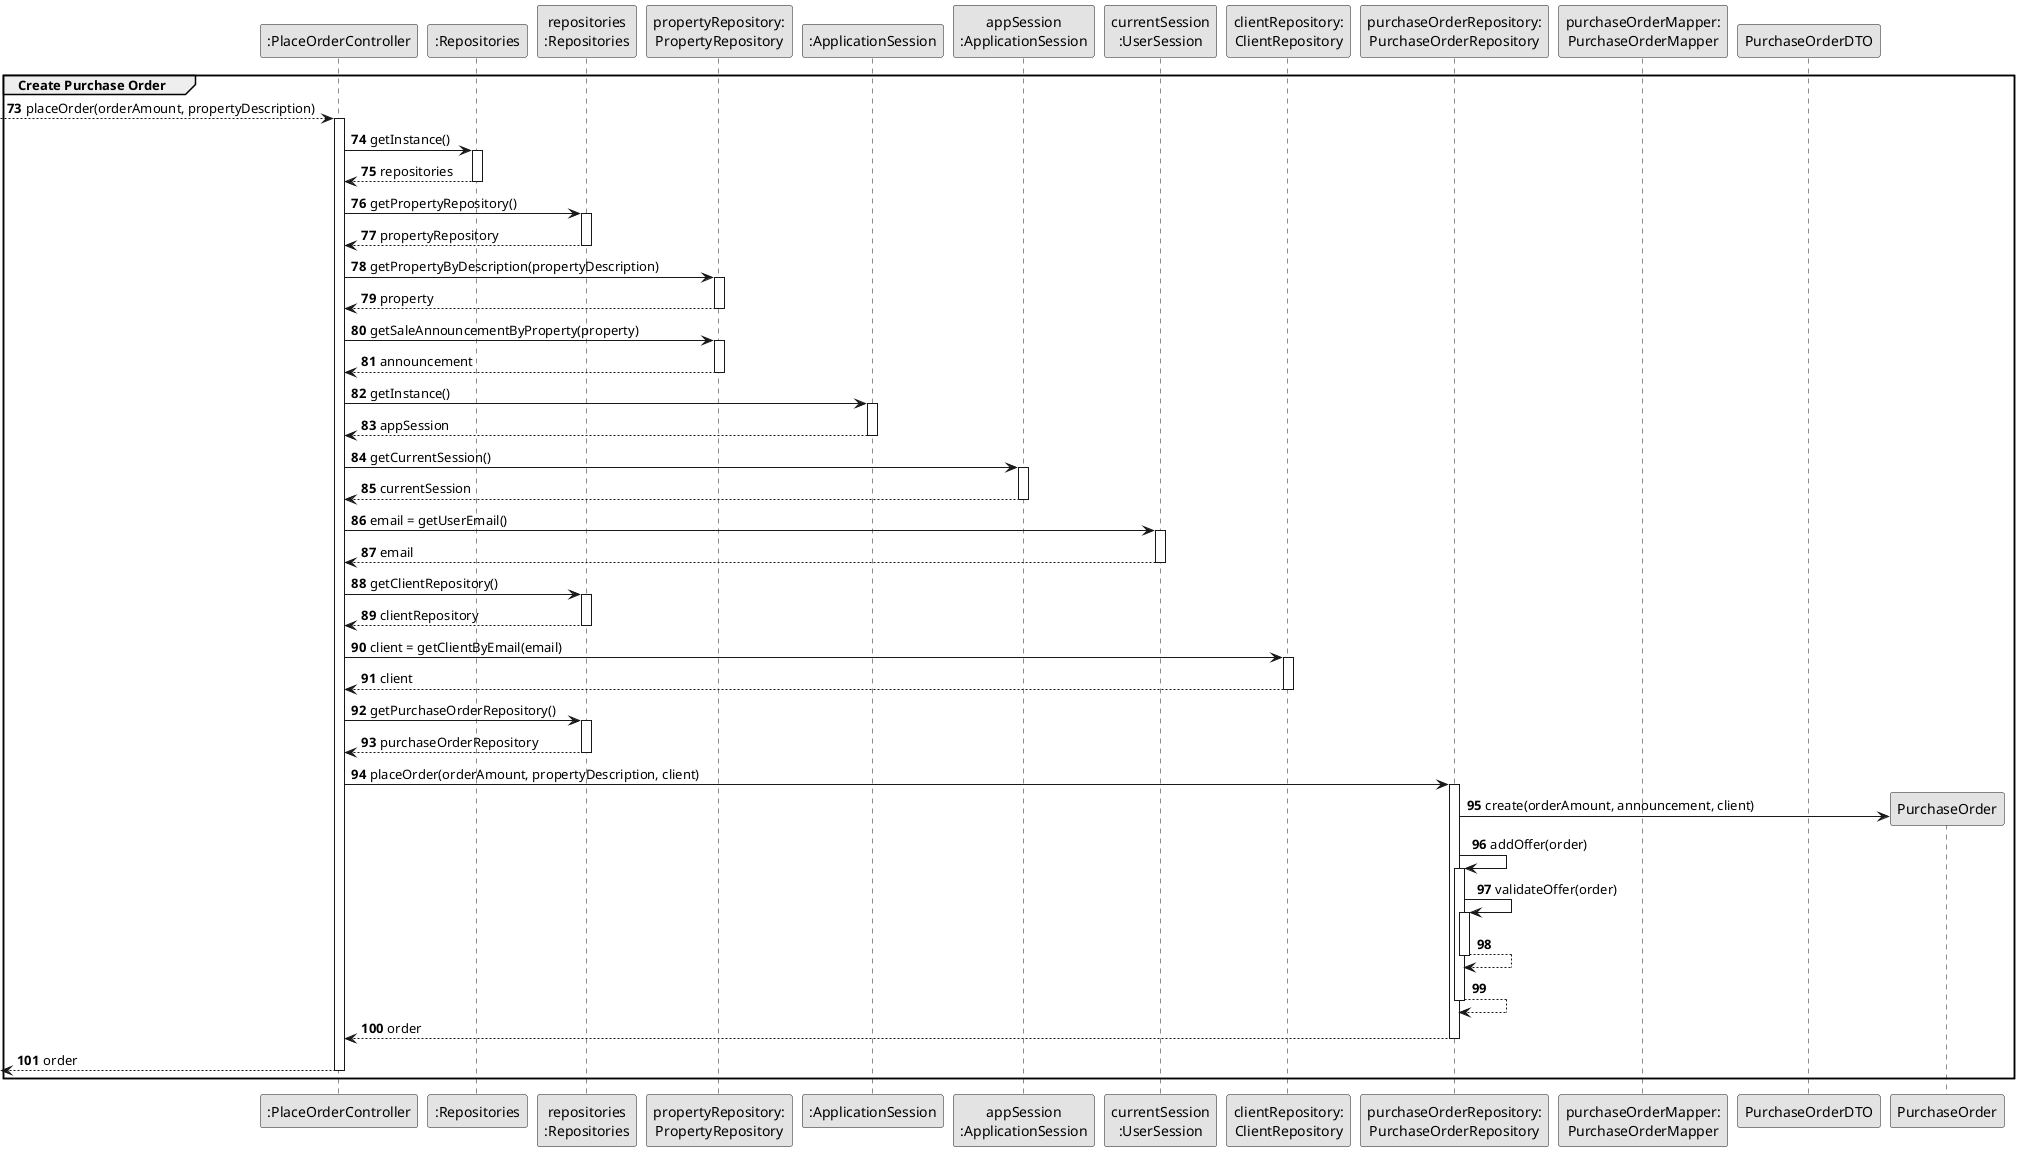 @startuml
skinparam monochrome true
skinparam packageStyle rectangle
skinparam shadowing false


autonumber 73

participant ":PlaceOrderController" as CTRL
participant ":Repositories" as RepositorySingleton
participant "repositories\n:Repositories" as PLAT
participant "propertyRepository:\nPropertyRepository" as PR
participant ":ApplicationSession" as _APP
participant "appSession\n:ApplicationSession" as APP
participant "currentSession\n:UserSession" as SESSION
participant "clientRepository:\nClientRepository" as CLI
participant "purchaseOrderRepository:\nPurchaseOrderRepository" as OR
participant "purchaseOrderMapper:\nPurchaseOrderMapper" as POMAP
participant "PurchaseOrderDTO" as PODTO
participant "PurchaseOrder" as OFF

group Create Purchase Order
        --> CTRL : placeOrder(orderAmount, propertyDescription)
                 activate CTRL

                     CTRL -> RepositorySingleton : getInstance()
                     activate RepositorySingleton

                         RepositorySingleton --> CTRL: repositories
                     deactivate RepositorySingleton

                     CTRL -> PLAT : getPropertyRepository()
                     activate PLAT

                         PLAT --> CTRL : propertyRepository
                     deactivate PLAT

                     CTRL -> PR : getPropertyByDescription(propertyDescription)
                     activate PR

                         PR --> CTRL : property
                     deactivate PR

                     CTRL -> PR : getSaleAnnouncementByProperty(property)
                     activate PR

                         PR --> CTRL : announcement
                     deactivate PR

                     CTRL -> _APP: getInstance()
                      activate _APP
                          _APP --> CTRL: appSession
                      deactivate _APP


                      CTRL -> APP: getCurrentSession()
                      activate APP

                          APP --> CTRL: currentSession
                      deactivate APP

                      CTRL -> SESSION: email = getUserEmail()
                      activate SESSION

                          SESSION --> CTRL: email
                      deactivate SESSION


                      CTRL -> PLAT : getClientRepository()
                      activate PLAT

                          PLAT --> CTRL : clientRepository
                      deactivate PLAT
                      CTRL -> CLI: client = getClientByEmail(email)
                      activate CLI

                          CLI --> CTRL : client
                      deactivate CLI
                     CTRL -> PLAT : getPurchaseOrderRepository()
                     activate PLAT

                         PLAT --> CTRL : purchaseOrderRepository
                     deactivate PLAT
                     CTRL -> OR : placeOrder(orderAmount, propertyDescription, client)
                     activate OR
                         OR -> OFF** : create(orderAmount, announcement, client)
                         OR -> OR: addOffer(order)
                        activate OR
                            OR -> OR: validateOffer(order)
                            activate OR
                                OR --> OR
                            deactivate OR
                            OR --> OR

                         deactivate OR

                         OR --> CTRL : order
                     deactivate OR
                    <-- CTRL : order
                 deactivate CTRL
end group
@enduml